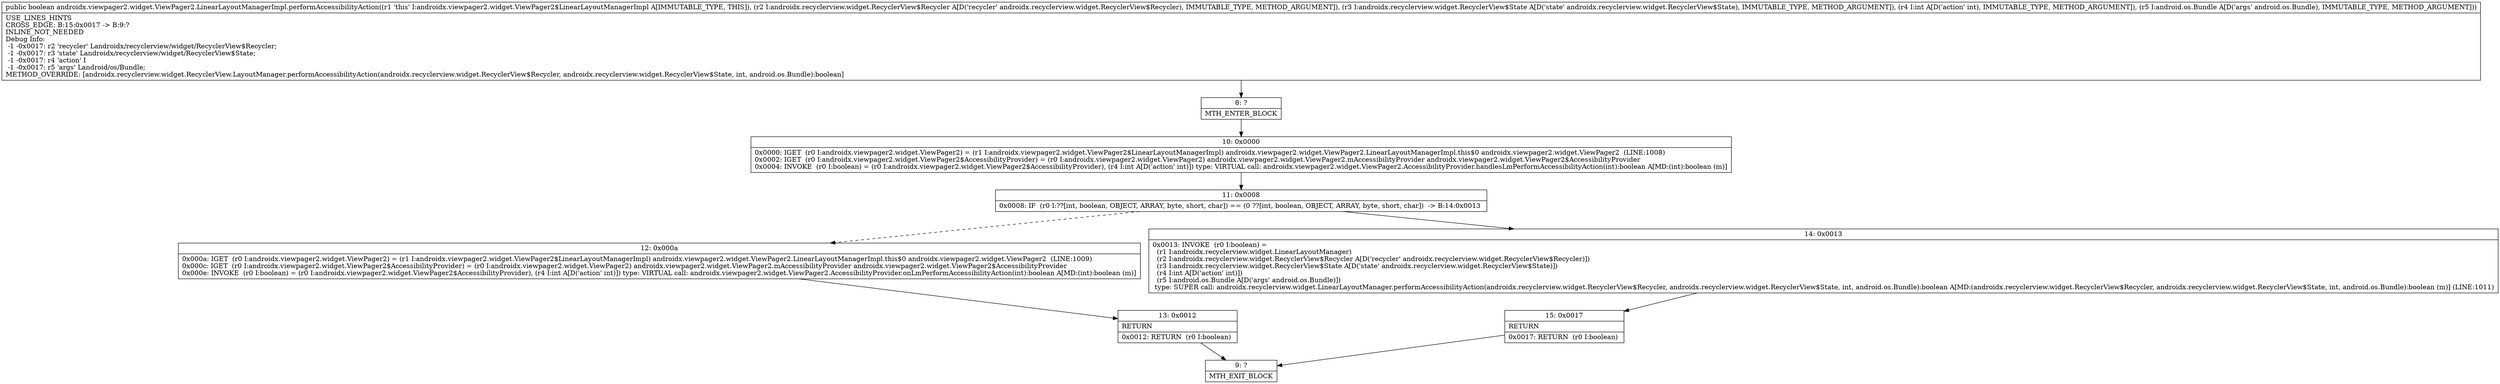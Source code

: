 digraph "CFG forandroidx.viewpager2.widget.ViewPager2.LinearLayoutManagerImpl.performAccessibilityAction(Landroidx\/recyclerview\/widget\/RecyclerView$Recycler;Landroidx\/recyclerview\/widget\/RecyclerView$State;ILandroid\/os\/Bundle;)Z" {
Node_8 [shape=record,label="{8\:\ ?|MTH_ENTER_BLOCK\l}"];
Node_10 [shape=record,label="{10\:\ 0x0000|0x0000: IGET  (r0 I:androidx.viewpager2.widget.ViewPager2) = (r1 I:androidx.viewpager2.widget.ViewPager2$LinearLayoutManagerImpl) androidx.viewpager2.widget.ViewPager2.LinearLayoutManagerImpl.this$0 androidx.viewpager2.widget.ViewPager2  (LINE:1008)\l0x0002: IGET  (r0 I:androidx.viewpager2.widget.ViewPager2$AccessibilityProvider) = (r0 I:androidx.viewpager2.widget.ViewPager2) androidx.viewpager2.widget.ViewPager2.mAccessibilityProvider androidx.viewpager2.widget.ViewPager2$AccessibilityProvider \l0x0004: INVOKE  (r0 I:boolean) = (r0 I:androidx.viewpager2.widget.ViewPager2$AccessibilityProvider), (r4 I:int A[D('action' int)]) type: VIRTUAL call: androidx.viewpager2.widget.ViewPager2.AccessibilityProvider.handlesLmPerformAccessibilityAction(int):boolean A[MD:(int):boolean (m)]\l}"];
Node_11 [shape=record,label="{11\:\ 0x0008|0x0008: IF  (r0 I:??[int, boolean, OBJECT, ARRAY, byte, short, char]) == (0 ??[int, boolean, OBJECT, ARRAY, byte, short, char])  \-\> B:14:0x0013 \l}"];
Node_12 [shape=record,label="{12\:\ 0x000a|0x000a: IGET  (r0 I:androidx.viewpager2.widget.ViewPager2) = (r1 I:androidx.viewpager2.widget.ViewPager2$LinearLayoutManagerImpl) androidx.viewpager2.widget.ViewPager2.LinearLayoutManagerImpl.this$0 androidx.viewpager2.widget.ViewPager2  (LINE:1009)\l0x000c: IGET  (r0 I:androidx.viewpager2.widget.ViewPager2$AccessibilityProvider) = (r0 I:androidx.viewpager2.widget.ViewPager2) androidx.viewpager2.widget.ViewPager2.mAccessibilityProvider androidx.viewpager2.widget.ViewPager2$AccessibilityProvider \l0x000e: INVOKE  (r0 I:boolean) = (r0 I:androidx.viewpager2.widget.ViewPager2$AccessibilityProvider), (r4 I:int A[D('action' int)]) type: VIRTUAL call: androidx.viewpager2.widget.ViewPager2.AccessibilityProvider.onLmPerformAccessibilityAction(int):boolean A[MD:(int):boolean (m)]\l}"];
Node_13 [shape=record,label="{13\:\ 0x0012|RETURN\l|0x0012: RETURN  (r0 I:boolean) \l}"];
Node_9 [shape=record,label="{9\:\ ?|MTH_EXIT_BLOCK\l}"];
Node_14 [shape=record,label="{14\:\ 0x0013|0x0013: INVOKE  (r0 I:boolean) = \l  (r1 I:androidx.recyclerview.widget.LinearLayoutManager)\l  (r2 I:androidx.recyclerview.widget.RecyclerView$Recycler A[D('recycler' androidx.recyclerview.widget.RecyclerView$Recycler)])\l  (r3 I:androidx.recyclerview.widget.RecyclerView$State A[D('state' androidx.recyclerview.widget.RecyclerView$State)])\l  (r4 I:int A[D('action' int)])\l  (r5 I:android.os.Bundle A[D('args' android.os.Bundle)])\l type: SUPER call: androidx.recyclerview.widget.LinearLayoutManager.performAccessibilityAction(androidx.recyclerview.widget.RecyclerView$Recycler, androidx.recyclerview.widget.RecyclerView$State, int, android.os.Bundle):boolean A[MD:(androidx.recyclerview.widget.RecyclerView$Recycler, androidx.recyclerview.widget.RecyclerView$State, int, android.os.Bundle):boolean (m)] (LINE:1011)\l}"];
Node_15 [shape=record,label="{15\:\ 0x0017|RETURN\l|0x0017: RETURN  (r0 I:boolean) \l}"];
MethodNode[shape=record,label="{public boolean androidx.viewpager2.widget.ViewPager2.LinearLayoutManagerImpl.performAccessibilityAction((r1 'this' I:androidx.viewpager2.widget.ViewPager2$LinearLayoutManagerImpl A[IMMUTABLE_TYPE, THIS]), (r2 I:androidx.recyclerview.widget.RecyclerView$Recycler A[D('recycler' androidx.recyclerview.widget.RecyclerView$Recycler), IMMUTABLE_TYPE, METHOD_ARGUMENT]), (r3 I:androidx.recyclerview.widget.RecyclerView$State A[D('state' androidx.recyclerview.widget.RecyclerView$State), IMMUTABLE_TYPE, METHOD_ARGUMENT]), (r4 I:int A[D('action' int), IMMUTABLE_TYPE, METHOD_ARGUMENT]), (r5 I:android.os.Bundle A[D('args' android.os.Bundle), IMMUTABLE_TYPE, METHOD_ARGUMENT]))  | USE_LINES_HINTS\lCROSS_EDGE: B:15:0x0017 \-\> B:9:?\lINLINE_NOT_NEEDED\lDebug Info:\l  \-1 \-0x0017: r2 'recycler' Landroidx\/recyclerview\/widget\/RecyclerView$Recycler;\l  \-1 \-0x0017: r3 'state' Landroidx\/recyclerview\/widget\/RecyclerView$State;\l  \-1 \-0x0017: r4 'action' I\l  \-1 \-0x0017: r5 'args' Landroid\/os\/Bundle;\lMETHOD_OVERRIDE: [androidx.recyclerview.widget.RecyclerView.LayoutManager.performAccessibilityAction(androidx.recyclerview.widget.RecyclerView$Recycler, androidx.recyclerview.widget.RecyclerView$State, int, android.os.Bundle):boolean]\l}"];
MethodNode -> Node_8;Node_8 -> Node_10;
Node_10 -> Node_11;
Node_11 -> Node_12[style=dashed];
Node_11 -> Node_14;
Node_12 -> Node_13;
Node_13 -> Node_9;
Node_14 -> Node_15;
Node_15 -> Node_9;
}

